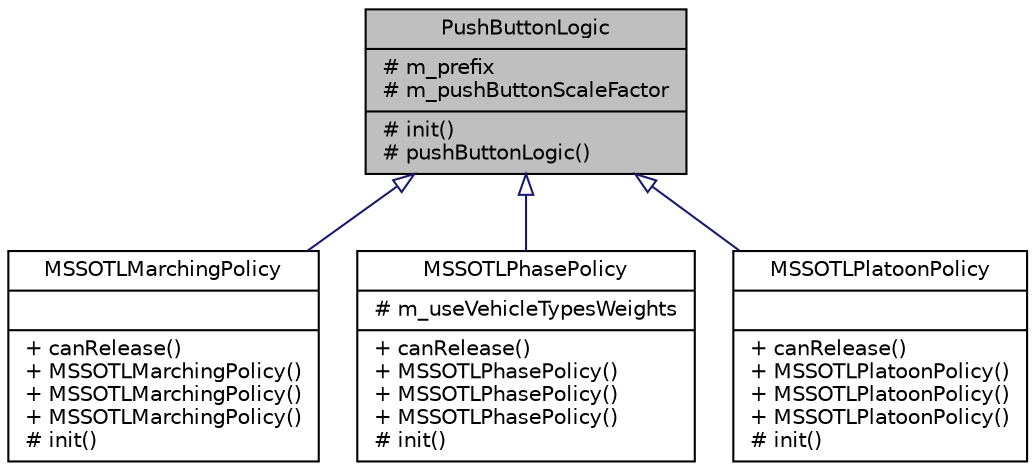 digraph "PushButtonLogic"
{
  edge [fontname="Helvetica",fontsize="10",labelfontname="Helvetica",labelfontsize="10"];
  node [fontname="Helvetica",fontsize="10",shape=record];
  Node0 [label="{PushButtonLogic\n|# m_prefix\l# m_pushButtonScaleFactor\l|# init()\l# pushButtonLogic()\l}",height=0.2,width=0.4,color="black", fillcolor="grey75", style="filled", fontcolor="black"];
  Node0 -> Node1 [dir="back",color="midnightblue",fontsize="10",style="solid",arrowtail="onormal",fontname="Helvetica"];
  Node1 [label="{MSSOTLMarchingPolicy\n||+ canRelease()\l+ MSSOTLMarchingPolicy()\l+ MSSOTLMarchingPolicy()\l+ MSSOTLMarchingPolicy()\l# init()\l}",height=0.2,width=0.4,color="black", fillcolor="white", style="filled",URL="$d9/d80/class_m_s_s_o_t_l_marching_policy.html",tooltip="Class for low-level marching policy. "];
  Node0 -> Node2 [dir="back",color="midnightblue",fontsize="10",style="solid",arrowtail="onormal",fontname="Helvetica"];
  Node2 [label="{MSSOTLPhasePolicy\n|# m_useVehicleTypesWeights\l|+ canRelease()\l+ MSSOTLPhasePolicy()\l+ MSSOTLPhasePolicy()\l+ MSSOTLPhasePolicy()\l# init()\l}",height=0.2,width=0.4,color="black", fillcolor="white", style="filled",URL="$df/d53/class_m_s_s_o_t_l_phase_policy.html",tooltip="Class for low-level phase policy. "];
  Node0 -> Node3 [dir="back",color="midnightblue",fontsize="10",style="solid",arrowtail="onormal",fontname="Helvetica"];
  Node3 [label="{MSSOTLPlatoonPolicy\n||+ canRelease()\l+ MSSOTLPlatoonPolicy()\l+ MSSOTLPlatoonPolicy()\l+ MSSOTLPlatoonPolicy()\l# init()\l}",height=0.2,width=0.4,color="black", fillcolor="white", style="filled",URL="$d8/db4/class_m_s_s_o_t_l_platoon_policy.html",tooltip="Class for low-level platoon policy. "];
}
